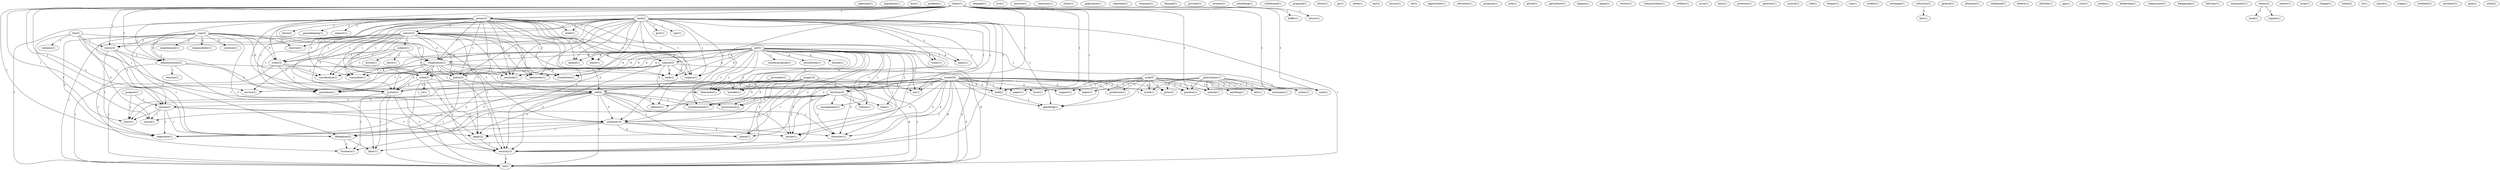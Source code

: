 digraph G {
  palestine [ label="palestine(1)" ];
  population [ label="population(1)" ];
  bca [ label="bca(1)" ];
  problem [ label="problem(1)" ];
  states [ label="states(1)" ];
  power [ label="power(2)" ];
  buffer [ label="buffer(1)" ];
  return [ label="return(1)" ];
  territory [ label="territory(3)" ];
  status [ label="status(3)" ];
  administration [ label="administration(2)" ];
  zone [ label="zone(1)" ];
  remain [ label="remain(2)" ];
  source [ label="source(1)" ];
  authority [ label="authority(3)" ];
  negiotiate [ label="negiotiate(1)" ];
  held [ label="held(2)" ];
  apply [ label="apply(2)" ];
  delegation [ label="delegation(2)" ];
  position [ label="position(1)" ];
  upholding [ label="upholding(1)" ];
  autonomy [ label="autonomy(1)" ];
  example [ label="example(1)" ];
  force [ label="force(2)" ];
  peacekeeping [ label="peacekeeping(1)" ];
  request [ label="request(1)" ];
  nature [ label="nature(3)" ];
  wield [ label="wield(1)" ];
  cooperation [ label="cooperation(2)" ];
  conclude [ label="conclude(1)" ];
  jruisdiction [ label="jruisdiction(1)" ];
  committee [ label="committee(1)" ];
  order [ label="order(2)" ];
  administer [ label="administer(1)" ];
  police [ label="police(2)" ];
  control [ label="control(3)" ];
  coopera [ label="coopera(1)" ];
  body [ label="body(1)" ];
  amend [ label="amend(1)" ];
  assistance [ label="assistance(1)" ];
  enact [ label="enact(1)" ];
  state [ label="state(2)" ];
  justice [ label="justice(2)" ];
  security [ label="security(3)" ];
  un [ label="un(3)" ];
  determine [ label="determine(1)" ];
  live [ label="live(1)" ];
  propose [ label="propose(1)" ];
  leave [ label="leave(1)" ];
  ensures [ label="ensures(1)" ];
  continues [ label="continues(1)" ];
  entity [ label="entity(1)" ];
  application [ label="application(1)" ];
  negotiate [ label="negotiate(1)" ];
  response [ label="response(1)" ];
  demand [ label="demand(1)" ];
  land [ label="land(2)" ];
  give [ label="give(1)" ];
  water [ label="water(1)" ];
  space [ label="space(1)" ];
  way [ label="way(1)" ];
  self [ label="self(4)" ];
  air [ label="air(1)" ];
  subject [ label="subject(1)" ];
  exercise [ label="exercise(1)" ];
  coordination [ label="coordination(1)" ];
  provides [ label="provides(1)" ];
  article [ label="article(1)" ];
  news [ label="news(1)" ];
  service [ label="service(1)" ];
  essence [ label="essence(1)" ];
  something [ label="something(1)" ];
  withdrawal [ label="withdrawal(1)" ];
  proposal [ label="proposal(1)" ];
  desire [ label="desire(1)" ];
  go [ label="go(1)" ];
  settle [ label="settle(1)" ];
  isga [ label="isga(5)" ];
  continue [ label="continue(1)" ];
  maintenance [ label="maintenance(1)" ];
  responsibility [ label="responsibility(1)" ];
  oac [ label="oac(2)" ];
  opt [ label="opt(5)" ];
  counterproposal [ label="counterproposal(1)" ];
  arrangement [ label="arrangement(1)" ];
  time [ label="time(1)" ];
  jurisdiction [ label="jurisdiction(1)" ];
  tration [ label="tration(1)" ];
  extend [ label="extend(1)" ];
  adminis [ label="adminis(1)" ];
  phase [ label="phase(1)" ];
  establishment [ label="establishment(1)" ];
  character [ label="character(1)" ];
  asume [ label="asume(1)" ];
  includes [ label="includes(1)" ];
  government [ label="government(2)" ];
  ensure [ label="ensure(1)" ];
  wb [ label="wb(1)" ];
  opportunity [ label="opportunity(1)" ];
  education [ label="education(1)" ];
  proposes [ label="proposes(1)" ];
  tim [ label="tim(4)" ];
  contains [ label="contains(1)" ];
  writes [ label="writes(1)" ];
  area [ label="area(1)" ];
  period [ label="period(1)" ];
  agriculture [ label="agriculture(1)" ];
  happen [ label="happen(1)" ];
  egypt [ label="egypt(1)" ];
  resolve [ label="resolve(1)" ];
  transportation [ label="transportation(1)" ];
  welfare [ label="welfare(1)" ];
  syria [ label="syria(1)" ];
  exist [ label="exist(1)" ];
  presence [ label="presence(1)" ];
  question [ label="question(1)" ];
  tourism [ label="tourism(1)" ];
  business [ label="business(1)" ];
  labor [ label="labor(1)" ];
  palestinians [ label="palestinians(1)" ];
  lets [ label="lets(1)" ];
  minute [ label="minute(1)" ];
  anything [ label="anything(1)" ];
  gives [ label="gives(2)" ];
  world [ label="world(1)" ];
  council [ label="council(1)" ];
  side [ label="side(1)" ];
  temper [ label="temper(1)" ];
  com [ label="com(1)" ];
  conflict [ label="conflict(1)" ];
  exchange [ label="exchange(1)" ];
  reduction [ label="reduction(2)" ];
  fact [ label="fact(1)" ];
  general [ label="general(1)" ];
  arab [ label="arab(5)" ];
  protection [ label="protection(1)" ];
  support [ label="support(1)" ];
  hopes [ label="hopes(1)" ];
  trust [ label="trust(1)" ];
  paper [ label="paper(1)" ];
  attention [ label="attention(1)" ];
  statehood [ label="statehood(1)" ];
  believe [ label="believe(1)" ];
  attitude [ label="attitude(1)" ];
  gap [ label="gap(1)" ];
  view [ label="view(1)" ];
  jordan [ label="jordan(1)" ];
  leadership [ label="leadership(1)" ];
  compromise [ label="compromise(1)" ];
  bargaining [ label="bargaining(1)" ];
  february [ label="february(1)" ];
  maximalist [ label="maximalist(1)" ];
  co [ label="co(1)" ];
  seems [ label="seems(2)" ];
  need [ label="need(1)" ];
  require [ label="require(1)" ];
  moore [ label="moore(1)" ];
  pisga [ label="pisga(10)" ];
  israel [ label="israel(24)" ];
  israe [ label="israe(1)" ];
  change [ label="change(1)" ];
  tclock [ label="tclock(2)" ];
  re [ label="re(1)" ];
  jerusalem [ label="jerusalem(1)" ];
  march [ label="march(1)" ];
  stage [ label="stage(1)" ];
  lockheed [ label="lockheed(1)" ];
  palestinians [ label="palestinians(1)" ];
  secretary [ label="secretary(1)" ];
  gaza [ label="gaza(1)" ];
  clock [ label="clock(2)" ];
  states -> power [ label="1" ];
  states -> buffer [ label="1" ];
  states -> return [ label="1" ];
  states -> territory [ label="1" ];
  states -> status [ label="1" ];
  states -> administration [ label="1" ];
  states -> zone [ label="1" ];
  states -> remain [ label="1" ];
  states -> source [ label="1" ];
  states -> authority [ label="1" ];
  states -> negiotiate [ label="1" ];
  states -> held [ label="1" ];
  states -> apply [ label="1" ];
  states -> delegation [ label="1" ];
  states -> position [ label="1" ];
  states -> upholding [ label="1" ];
  states -> autonomy [ label="1" ];
  power -> force [ label="1" ];
  power -> peacekeeping [ label="1" ];
  power -> request [ label="1" ];
  power -> nature [ label="1" ];
  power -> wield [ label="1" ];
  power -> cooperation [ label="1" ];
  power -> conclude [ label="1" ];
  power -> jruisdiction [ label="1" ];
  power -> committee [ label="1" ];
  power -> order [ label="1" ];
  power -> administration [ label="1" ];
  power -> administer [ label="1" ];
  power -> police [ label="1" ];
  power -> control [ label="1" ];
  power -> coopera [ label="1" ];
  power -> body [ label="1" ];
  power -> amend [ label="1" ];
  power -> assistance [ label="1" ];
  power -> enact [ label="1" ];
  power -> state [ label="1" ];
  power -> justice [ label="1" ];
  power -> apply [ label="1" ];
  power -> security [ label="1" ];
  power -> un [ label="1" ];
  power -> determine [ label="1" ];
  propose -> remain [ label="1" ];
  propose -> leave [ label="1" ];
  land -> nature [ label="1" ];
  land -> wield [ label="1" ];
  land -> give [ label="1" ];
  land -> cooperation [ label="1" ];
  land -> conclude [ label="1" ];
  land -> jruisdiction [ label="1" ];
  land -> committee [ label="1" ];
  land -> water [ label="1" ];
  land -> territory [ label="1" ];
  land -> space [ label="1" ];
  land -> way [ label="1" ];
  land -> order [ label="1" ];
  land -> administer [ label="1" ];
  land -> police [ label="1" ];
  land -> control [ label="1" ];
  land -> coopera [ label="1" ];
  land -> body [ label="1" ];
  land -> amend [ label="1" ];
  land -> self [ label="1" ];
  land -> assistance [ label="1" ];
  land -> enact [ label="1" ];
  land -> state [ label="1" ];
  land -> justice [ label="1" ];
  land -> held [ label="1" ];
  land -> air [ label="1" ];
  land -> security [ label="1" ];
  land -> un [ label="1" ];
  land -> determine [ label="1" ];
  land -> upholding [ label="1" ];
  nature -> subject [ label="1" ];
  nature -> exercise [ label="1" ];
  nature -> cooperation [ label="2" ];
  nature -> conclude [ label="1" ];
  nature -> jruisdiction [ label="1" ];
  nature -> committee [ label="1" ];
  nature -> status [ label="1" ];
  nature -> order [ label="1" ];
  nature -> coordination [ label="1" ];
  nature -> administer [ label="1" ];
  nature -> police [ label="1" ];
  nature -> coopera [ label="1" ];
  nature -> body [ label="1" ];
  nature -> self [ label="1" ];
  nature -> assistance [ label="1" ];
  nature -> state [ label="1" ];
  nature -> justice [ label="1" ];
  nature -> security [ label="1" ];
  nature -> un [ label="1" ];
  subject -> article [ label="1" ];
  subject -> news [ label="1" ];
  subject -> cooperation [ label="1" ];
  subject -> coordination [ label="1" ];
  subject -> service [ label="1" ];
  isga -> exercise [ label="3" ];
  isga -> continue [ label="3" ];
  isga -> cooperation [ label="3" ];
  isga -> status [ label="2" ];
  isga -> order [ label="3" ];
  isga -> administration [ label="2" ];
  isga -> coordination [ label="3" ];
  isga -> remain [ label="2" ];
  isga -> source [ label="2" ];
  isga -> maintenance [ label="3" ];
  isga -> responsibility [ label="3" ];
  isga -> authority [ label="2" ];
  isga -> negiotiate [ label="2" ];
  isga -> delegation [ label="2" ];
  isga -> security [ label="3" ];
  opt -> cooperation [ label="4" ];
  opt -> conclude [ label="4" ];
  opt -> jruisdiction [ label="4" ];
  opt -> committee [ label="4" ];
  opt -> counterproposal [ label="1" ];
  opt -> water [ label="4" ];
  opt -> space [ label="4" ];
  opt -> arrangement [ label="1" ];
  opt -> order [ label="4" ];
  opt -> time [ label="1" ];
  opt -> administer [ label="4" ];
  opt -> jurisdiction [ label="4" ];
  opt -> police [ label="4" ];
  opt -> control [ label="4" ];
  opt -> coopera [ label="4" ];
  opt -> tration [ label="1" ];
  opt -> body [ label="4" ];
  opt -> amend [ label="4" ];
  opt -> extend [ label="4" ];
  opt -> assistance [ label="4" ];
  opt -> enact [ label="4" ];
  opt -> adminis [ label="1" ];
  opt -> state [ label="4" ];
  opt -> authority [ label="1" ];
  opt -> phase [ label="1" ];
  opt -> justice [ label="4" ];
  opt -> establishment [ label="1" ];
  opt -> air [ label="4" ];
  opt -> character [ label="1" ];
  opt -> security [ label="4" ];
  opt -> un [ label="4" ];
  opt -> asume [ label="1" ];
  opt -> determine [ label="4" ];
  opt -> includes [ label="4" ];
  opt -> government [ label="1" ];
  tim -> contains [ label="1" ];
  tim -> status [ label="1" ];
  tim -> remain [ label="1" ];
  tim -> service [ label="1" ];
  tim -> leave [ label="1" ];
  tim -> writes [ label="1" ];
  cooperation -> conclude [ label="1" ];
  cooperation -> jruisdiction [ label="1" ];
  cooperation -> committee [ label="1" ];
  cooperation -> coordination [ label="1" ];
  cooperation -> administer [ label="1" ];
  cooperation -> police [ label="1" ];
  cooperation -> body [ label="1" ];
  cooperation -> self [ label="1" ];
  cooperation -> assistance [ label="1" ];
  cooperation -> state [ label="1" ];
  cooperation -> justice [ label="1" ];
  cooperation -> un [ label="1" ];
  territory -> arrangement [ label="1" ];
  territory -> time [ label="1" ];
  territory -> tration [ label="1" ];
  territory -> adminis [ label="1" ];
  territory -> authority [ label="1" ];
  territory -> phase [ label="1" ];
  territory -> establishment [ label="1" ];
  territory -> character [ label="1" ];
  territory -> asume [ label="1" ];
  territory -> government [ label="1" ];
  status -> administration [ label="1" ];
  status -> negiotiate [ label="1" ];
  status -> apply [ label="1" ];
  status -> delegation [ label="1" ];
  order -> coordination [ label="1" ];
  order -> self [ label="1" ];
  order -> assistance [ label="1" ];
  order -> un [ label="1" ];
  administration -> police [ label="1" ];
  administration -> tourism [ label="1" ];
  administration -> justice [ label="1" ];
  administration -> business [ label="1" ];
  administration -> labor [ label="1" ];
  palestinians -> lets [ label="1" ];
  palestinians -> zone [ label="1" ];
  palestinians -> minute [ label="1" ];
  palestinians -> service [ label="1" ];
  palestinians -> anything [ label="1" ];
  palestinians -> gives [ label="1" ];
  palestinians -> leave [ label="1" ];
  palestinians -> position [ label="1" ];
  palestinians -> world [ label="1" ];
  palestinians -> writes [ label="1" ];
  palestinians -> autonomy [ label="1" ];
  police -> self [ label="1" ];
  police -> assistance [ label="1" ];
  police -> security [ label="1" ];
  police -> un [ label="1" ];
  control -> coopera [ label="2" ];
  control -> body [ label="2" ];
  control -> assistance [ label="2" ];
  control -> state [ label="2" ];
  control -> justice [ label="2" ];
  control -> security [ label="2" ];
  control -> un [ label="2" ];
  control -> determine [ label="2" ];
  reduction -> fact [ label="1" ];
  arab -> lets [ label="2" ];
  arab -> zone [ label="2" ];
  arab -> minute [ label="2" ];
  arab -> anything [ label="1" ];
  arab -> protection [ label="1" ];
  arab -> gives [ label="2" ];
  arab -> held [ label="1" ];
  arab -> support [ label="1" ];
  arab -> position [ label="2" ];
  arab -> upholding [ label="1" ];
  arab -> hopes [ label="1" ];
  arab -> world [ label="1" ];
  arab -> trust [ label="1" ];
  arab -> autonomy [ label="2" ];
  arab -> paper [ label="1" ];
  self -> remain [ label="1" ];
  self -> adminis [ label="1" ];
  self -> source [ label="1" ];
  self -> authority [ label="2" ];
  self -> phase [ label="1" ];
  self -> negiotiate [ label="1" ];
  self -> apply [ label="1" ];
  self -> establishment [ label="1" ];
  self -> delegation [ label="1" ];
  self -> character [ label="1" ];
  self -> un [ label="1" ];
  self -> asume [ label="1" ];
  self -> government [ label="1" ];
  remain -> source [ label="1" ];
  remain -> authority [ label="1" ];
  remain -> negiotiate [ label="1" ];
  remain -> leave [ label="1" ];
  remain -> apply [ label="1" ];
  remain -> delegation [ label="1" ];
  state -> co [ label="1" ];
  state -> justice [ label="1" ];
  state -> held [ label="1" ];
  state -> security [ label="1" ];
  state -> un [ label="1" ];
  seems -> need [ label="1" ];
  seems -> require [ label="1" ];
  pisga -> authority [ label="5" ];
  pisga -> phase [ label="5" ];
  pisga -> justice [ label="4" ];
  pisga -> establishment [ label="5" ];
  pisga -> air [ label="4" ];
  pisga -> character [ label="5" ];
  pisga -> security [ label="4" ];
  pisga -> un [ label="4" ];
  pisga -> asume [ label="5" ];
  pisga -> determine [ label="4" ];
  pisga -> includes [ label="4" ];
  pisga -> government [ label="5" ];
  authority -> phase [ label="2" ];
  authority -> negiotiate [ label="1" ];
  authority -> apply [ label="1" ];
  authority -> delegation [ label="1" ];
  authority -> character [ label="2" ];
  authority -> asume [ label="2" ];
  justice -> security [ label="1" ];
  justice -> un [ label="1" ];
  justice -> business [ label="1" ];
  justice -> labor [ label="1" ];
  israel -> protection [ label="1" ];
  israel -> negiotiate [ label="2" ];
  israel -> gives [ label="2" ];
  israel -> leave [ label="1" ];
  israel -> held [ label="5" ];
  israel -> apply [ label="5" ];
  israel -> establishment [ label="2" ];
  israel -> delegation [ label="3" ];
  israel -> air [ label="3" ];
  israel -> support [ label="2" ];
  israel -> position [ label="2" ];
  israel -> character [ label="2" ];
  israel -> security [ label="6" ];
  israel -> un [ label="3" ];
  israel -> asume [ label="2" ];
  israel -> determine [ label="3" ];
  israel -> upholding [ label="1" ];
  israel -> business [ label="1" ];
  israel -> includes [ label="3" ];
  israel -> hopes [ label="2" ];
  israel -> world [ label="1" ];
  israel -> trust [ label="2" ];
  israel -> government [ label="2" ];
  israel -> labor [ label="1" ];
  israel -> autonomy [ label="2" ];
  israel -> paper [ label="2" ];
  held -> upholding [ label="1" ];
  apply -> security [ label="1" ];
  delegation -> business [ label="1" ];
  delegation -> labor [ label="1" ];
  jerusalem -> un [ label="1" ];
  jerusalem -> determine [ label="1" ];
  jerusalem -> includes [ label="1" ];
  security -> un [ label="2" ];
  palestinians -> writes [ label="1" ];
  palestinians -> autonomy [ label="1" ];
}
